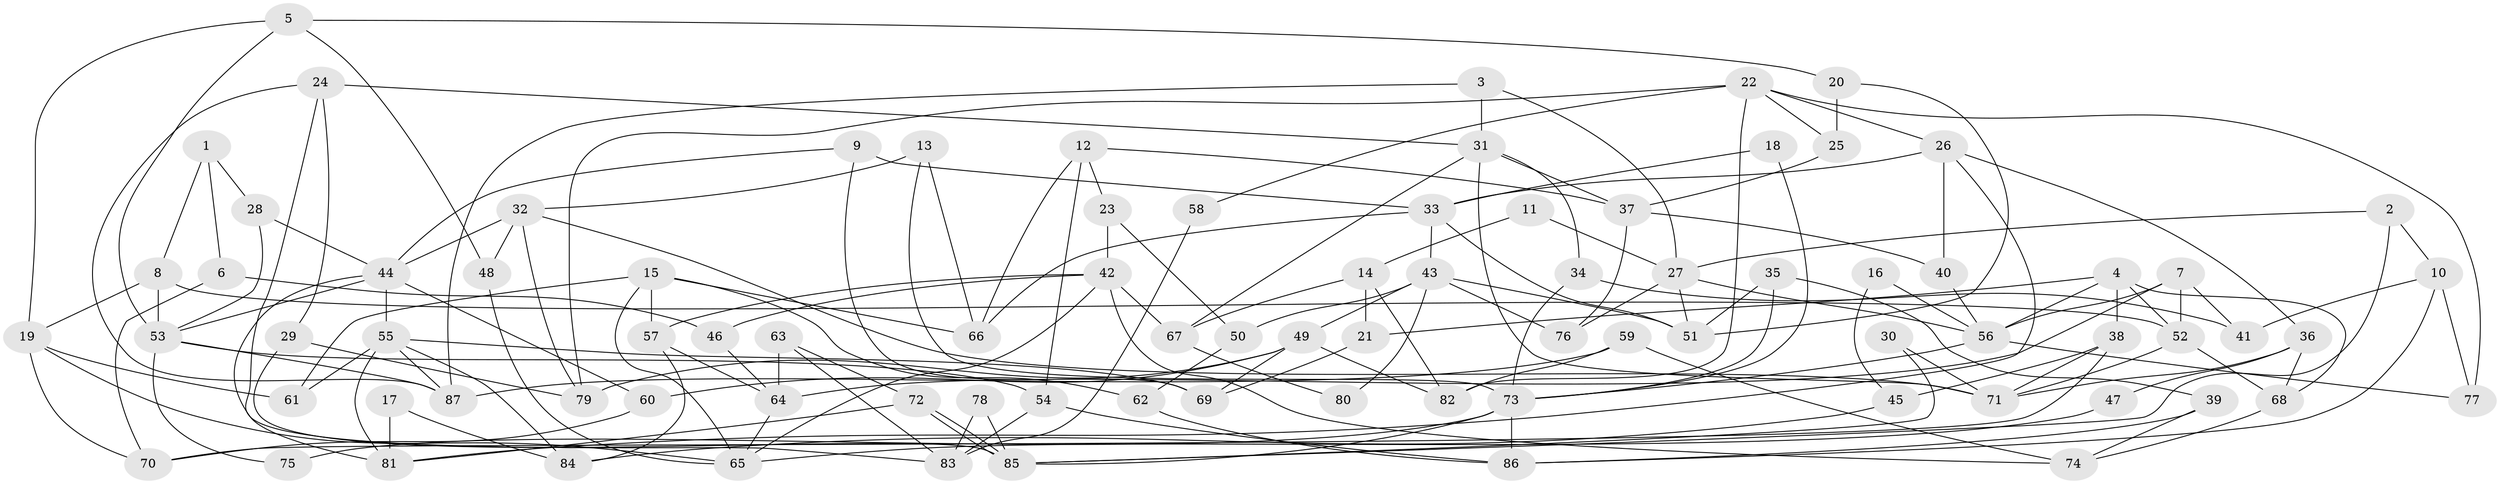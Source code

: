 // Generated by graph-tools (version 1.1) at 2025/52/03/09/25 04:52:00]
// undirected, 87 vertices, 174 edges
graph export_dot {
graph [start="1"]
  node [color=gray90,style=filled];
  1;
  2;
  3;
  4;
  5;
  6;
  7;
  8;
  9;
  10;
  11;
  12;
  13;
  14;
  15;
  16;
  17;
  18;
  19;
  20;
  21;
  22;
  23;
  24;
  25;
  26;
  27;
  28;
  29;
  30;
  31;
  32;
  33;
  34;
  35;
  36;
  37;
  38;
  39;
  40;
  41;
  42;
  43;
  44;
  45;
  46;
  47;
  48;
  49;
  50;
  51;
  52;
  53;
  54;
  55;
  56;
  57;
  58;
  59;
  60;
  61;
  62;
  63;
  64;
  65;
  66;
  67;
  68;
  69;
  70;
  71;
  72;
  73;
  74;
  75;
  76;
  77;
  78;
  79;
  80;
  81;
  82;
  83;
  84;
  85;
  86;
  87;
  1 -- 8;
  1 -- 28;
  1 -- 6;
  2 -- 10;
  2 -- 85;
  2 -- 27;
  3 -- 27;
  3 -- 31;
  3 -- 87;
  4 -- 52;
  4 -- 68;
  4 -- 21;
  4 -- 38;
  4 -- 56;
  5 -- 48;
  5 -- 20;
  5 -- 19;
  5 -- 53;
  6 -- 46;
  6 -- 70;
  7 -- 56;
  7 -- 52;
  7 -- 41;
  7 -- 64;
  8 -- 53;
  8 -- 19;
  8 -- 52;
  9 -- 44;
  9 -- 69;
  9 -- 33;
  10 -- 86;
  10 -- 77;
  10 -- 41;
  11 -- 14;
  11 -- 27;
  12 -- 54;
  12 -- 66;
  12 -- 23;
  12 -- 37;
  13 -- 73;
  13 -- 66;
  13 -- 32;
  14 -- 21;
  14 -- 67;
  14 -- 82;
  15 -- 65;
  15 -- 61;
  15 -- 57;
  15 -- 62;
  15 -- 66;
  16 -- 56;
  16 -- 45;
  17 -- 84;
  17 -- 81;
  18 -- 33;
  18 -- 73;
  19 -- 70;
  19 -- 61;
  19 -- 65;
  20 -- 51;
  20 -- 25;
  21 -- 69;
  22 -- 82;
  22 -- 26;
  22 -- 25;
  22 -- 58;
  22 -- 77;
  22 -- 79;
  23 -- 50;
  23 -- 42;
  24 -- 87;
  24 -- 29;
  24 -- 31;
  24 -- 83;
  25 -- 37;
  26 -- 36;
  26 -- 33;
  26 -- 40;
  26 -- 81;
  27 -- 76;
  27 -- 51;
  27 -- 56;
  28 -- 53;
  28 -- 44;
  29 -- 79;
  29 -- 85;
  30 -- 85;
  30 -- 71;
  31 -- 37;
  31 -- 34;
  31 -- 67;
  31 -- 71;
  32 -- 79;
  32 -- 44;
  32 -- 48;
  32 -- 71;
  33 -- 51;
  33 -- 43;
  33 -- 66;
  34 -- 41;
  34 -- 73;
  35 -- 73;
  35 -- 51;
  35 -- 39;
  36 -- 71;
  36 -- 68;
  36 -- 47;
  37 -- 40;
  37 -- 76;
  38 -- 71;
  38 -- 45;
  38 -- 70;
  39 -- 86;
  39 -- 74;
  40 -- 56;
  42 -- 57;
  42 -- 46;
  42 -- 65;
  42 -- 67;
  42 -- 74;
  43 -- 49;
  43 -- 50;
  43 -- 51;
  43 -- 76;
  43 -- 80;
  44 -- 81;
  44 -- 53;
  44 -- 55;
  44 -- 60;
  45 -- 84;
  46 -- 64;
  47 -- 65;
  48 -- 65;
  49 -- 82;
  49 -- 60;
  49 -- 69;
  49 -- 79;
  50 -- 62;
  52 -- 71;
  52 -- 68;
  53 -- 54;
  53 -- 75;
  53 -- 87;
  54 -- 83;
  54 -- 86;
  55 -- 87;
  55 -- 61;
  55 -- 69;
  55 -- 81;
  55 -- 84;
  56 -- 73;
  56 -- 77;
  57 -- 64;
  57 -- 84;
  58 -- 83;
  59 -- 87;
  59 -- 74;
  59 -- 82;
  60 -- 70;
  62 -- 86;
  63 -- 64;
  63 -- 72;
  63 -- 83;
  64 -- 65;
  67 -- 80;
  68 -- 74;
  72 -- 81;
  72 -- 85;
  72 -- 85;
  73 -- 75;
  73 -- 85;
  73 -- 86;
  78 -- 83;
  78 -- 85;
}
